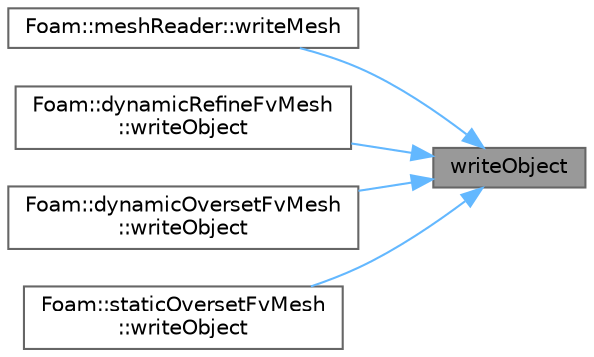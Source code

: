digraph "writeObject"
{
 // LATEX_PDF_SIZE
  bgcolor="transparent";
  edge [fontname=Helvetica,fontsize=10,labelfontname=Helvetica,labelfontsize=10];
  node [fontname=Helvetica,fontsize=10,shape=box,height=0.2,width=0.4];
  rankdir="RL";
  Node1 [id="Node000001",label="writeObject",height=0.2,width=0.4,color="gray40", fillcolor="grey60", style="filled", fontcolor="black",tooltip=" "];
  Node1 -> Node2 [id="edge1_Node000001_Node000002",dir="back",color="steelblue1",style="solid",tooltip=" "];
  Node2 [id="Node000002",label="Foam::meshReader::writeMesh",height=0.2,width=0.4,color="grey40", fillcolor="white", style="filled",URL="$classFoam_1_1meshReader.html#aaa911dffa71e11861fff1090f450642f",tooltip=" "];
  Node1 -> Node3 [id="edge2_Node000001_Node000003",dir="back",color="steelblue1",style="solid",tooltip=" "];
  Node3 [id="Node000003",label="Foam::dynamicRefineFvMesh\l::writeObject",height=0.2,width=0.4,color="grey40", fillcolor="white", style="filled",URL="$classFoam_1_1dynamicRefineFvMesh.html#a082ebf89bb059ba2339eb48158b814a7",tooltip=" "];
  Node1 -> Node4 [id="edge3_Node000001_Node000004",dir="back",color="steelblue1",style="solid",tooltip=" "];
  Node4 [id="Node000004",label="Foam::dynamicOversetFvMesh\l::writeObject",height=0.2,width=0.4,color="grey40", fillcolor="white", style="filled",URL="$classFoam_1_1dynamicOversetFvMesh.html#a082ebf89bb059ba2339eb48158b814a7",tooltip=" "];
  Node1 -> Node5 [id="edge4_Node000001_Node000005",dir="back",color="steelblue1",style="solid",tooltip=" "];
  Node5 [id="Node000005",label="Foam::staticOversetFvMesh\l::writeObject",height=0.2,width=0.4,color="grey40", fillcolor="white", style="filled",URL="$classFoam_1_1staticOversetFvMesh.html#a082ebf89bb059ba2339eb48158b814a7",tooltip=" "];
}
